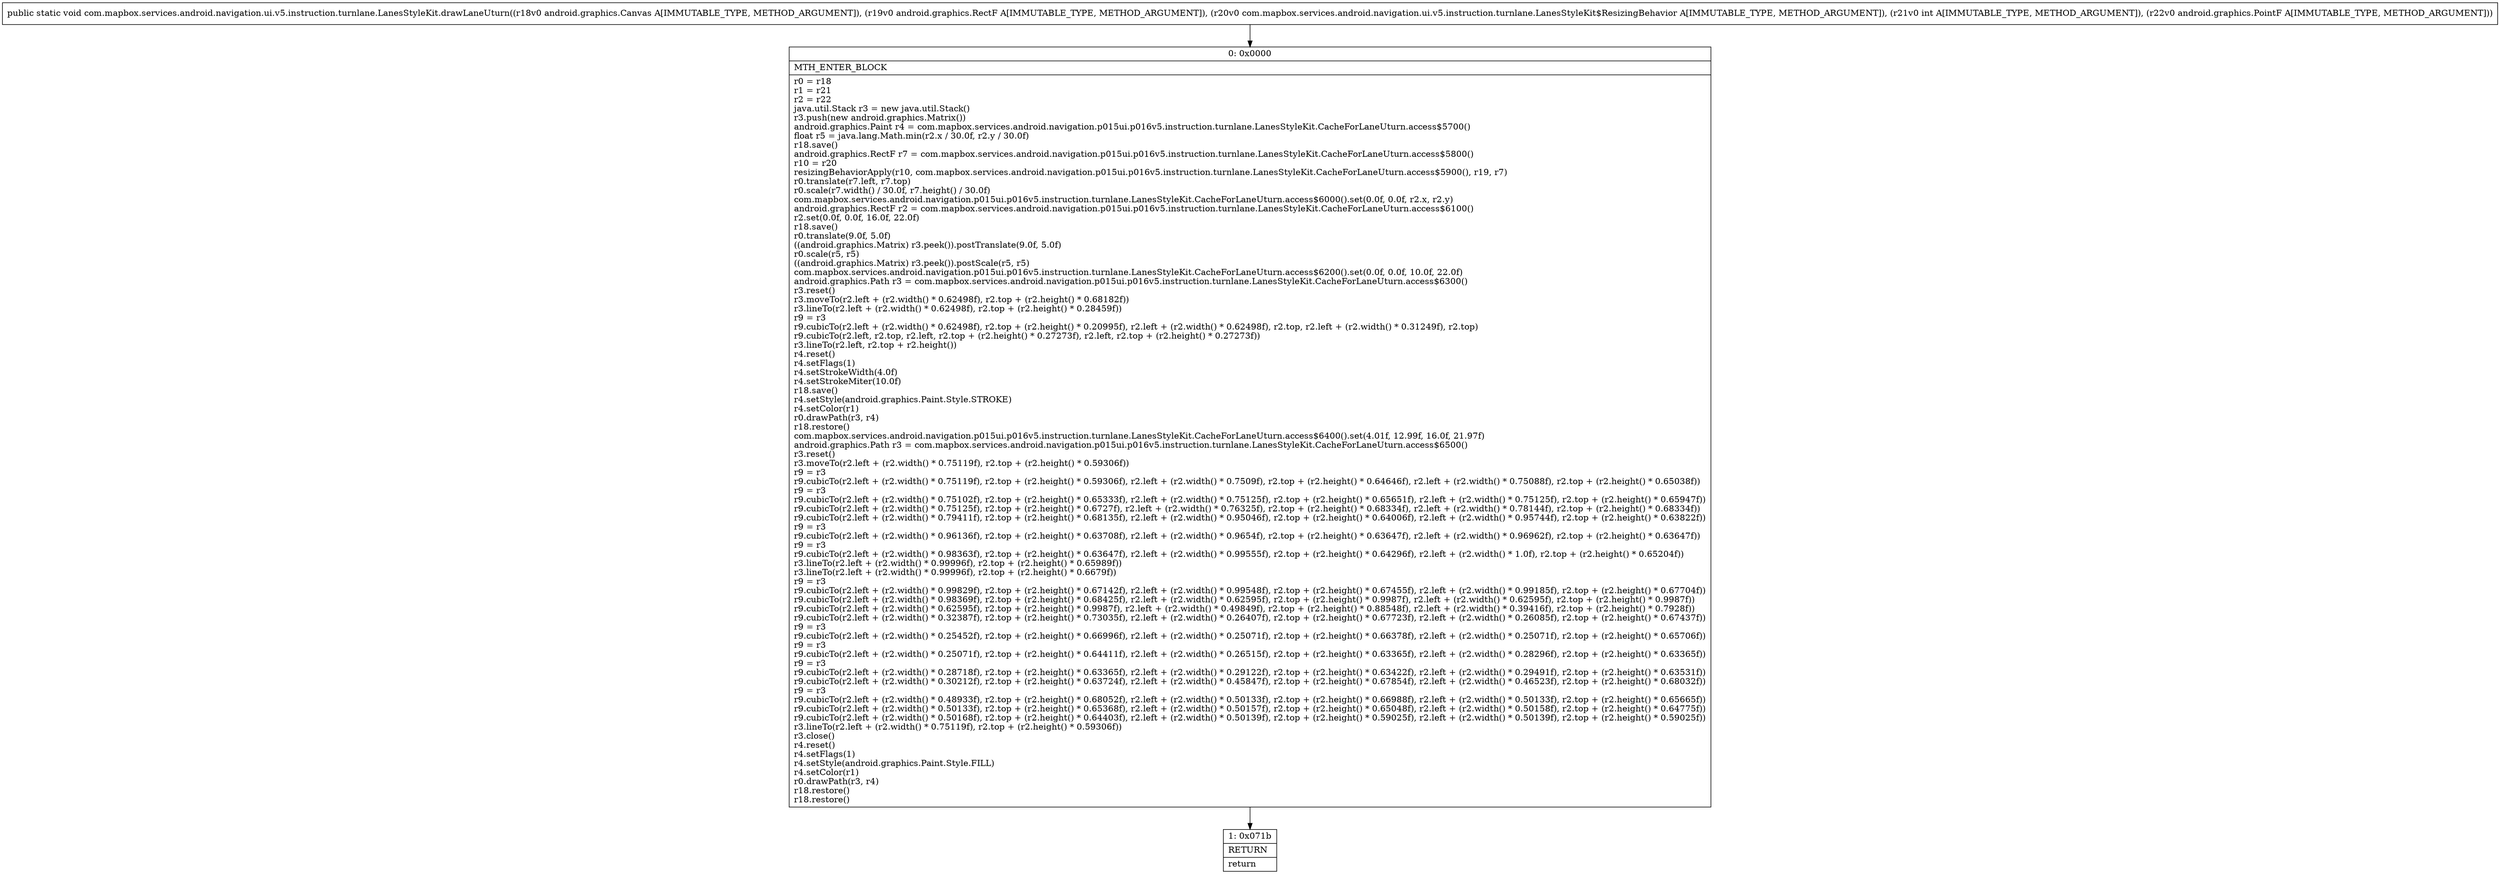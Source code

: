 digraph "CFG forcom.mapbox.services.android.navigation.ui.v5.instruction.turnlane.LanesStyleKit.drawLaneUturn(Landroid\/graphics\/Canvas;Landroid\/graphics\/RectF;Lcom\/mapbox\/services\/android\/navigation\/ui\/v5\/instruction\/turnlane\/LanesStyleKit$ResizingBehavior;ILandroid\/graphics\/PointF;)V" {
Node_0 [shape=record,label="{0\:\ 0x0000|MTH_ENTER_BLOCK\l|r0 = r18\lr1 = r21\lr2 = r22\ljava.util.Stack r3 = new java.util.Stack()\lr3.push(new android.graphics.Matrix())\landroid.graphics.Paint r4 = com.mapbox.services.android.navigation.p015ui.p016v5.instruction.turnlane.LanesStyleKit.CacheForLaneUturn.access$5700()\lfloat r5 = java.lang.Math.min(r2.x \/ 30.0f, r2.y \/ 30.0f)\lr18.save()\landroid.graphics.RectF r7 = com.mapbox.services.android.navigation.p015ui.p016v5.instruction.turnlane.LanesStyleKit.CacheForLaneUturn.access$5800()\lr10 = r20\lresizingBehaviorApply(r10, com.mapbox.services.android.navigation.p015ui.p016v5.instruction.turnlane.LanesStyleKit.CacheForLaneUturn.access$5900(), r19, r7)\lr0.translate(r7.left, r7.top)\lr0.scale(r7.width() \/ 30.0f, r7.height() \/ 30.0f)\lcom.mapbox.services.android.navigation.p015ui.p016v5.instruction.turnlane.LanesStyleKit.CacheForLaneUturn.access$6000().set(0.0f, 0.0f, r2.x, r2.y)\landroid.graphics.RectF r2 = com.mapbox.services.android.navigation.p015ui.p016v5.instruction.turnlane.LanesStyleKit.CacheForLaneUturn.access$6100()\lr2.set(0.0f, 0.0f, 16.0f, 22.0f)\lr18.save()\lr0.translate(9.0f, 5.0f)\l((android.graphics.Matrix) r3.peek()).postTranslate(9.0f, 5.0f)\lr0.scale(r5, r5)\l((android.graphics.Matrix) r3.peek()).postScale(r5, r5)\lcom.mapbox.services.android.navigation.p015ui.p016v5.instruction.turnlane.LanesStyleKit.CacheForLaneUturn.access$6200().set(0.0f, 0.0f, 10.0f, 22.0f)\landroid.graphics.Path r3 = com.mapbox.services.android.navigation.p015ui.p016v5.instruction.turnlane.LanesStyleKit.CacheForLaneUturn.access$6300()\lr3.reset()\lr3.moveTo(r2.left + (r2.width() * 0.62498f), r2.top + (r2.height() * 0.68182f))\lr3.lineTo(r2.left + (r2.width() * 0.62498f), r2.top + (r2.height() * 0.28459f))\lr9 = r3\lr9.cubicTo(r2.left + (r2.width() * 0.62498f), r2.top + (r2.height() * 0.20995f), r2.left + (r2.width() * 0.62498f), r2.top, r2.left + (r2.width() * 0.31249f), r2.top)\lr9.cubicTo(r2.left, r2.top, r2.left, r2.top + (r2.height() * 0.27273f), r2.left, r2.top + (r2.height() * 0.27273f))\lr3.lineTo(r2.left, r2.top + r2.height())\lr4.reset()\lr4.setFlags(1)\lr4.setStrokeWidth(4.0f)\lr4.setStrokeMiter(10.0f)\lr18.save()\lr4.setStyle(android.graphics.Paint.Style.STROKE)\lr4.setColor(r1)\lr0.drawPath(r3, r4)\lr18.restore()\lcom.mapbox.services.android.navigation.p015ui.p016v5.instruction.turnlane.LanesStyleKit.CacheForLaneUturn.access$6400().set(4.01f, 12.99f, 16.0f, 21.97f)\landroid.graphics.Path r3 = com.mapbox.services.android.navigation.p015ui.p016v5.instruction.turnlane.LanesStyleKit.CacheForLaneUturn.access$6500()\lr3.reset()\lr3.moveTo(r2.left + (r2.width() * 0.75119f), r2.top + (r2.height() * 0.59306f))\lr9 = r3\lr9.cubicTo(r2.left + (r2.width() * 0.75119f), r2.top + (r2.height() * 0.59306f), r2.left + (r2.width() * 0.7509f), r2.top + (r2.height() * 0.64646f), r2.left + (r2.width() * 0.75088f), r2.top + (r2.height() * 0.65038f))\lr9 = r3\lr9.cubicTo(r2.left + (r2.width() * 0.75102f), r2.top + (r2.height() * 0.65333f), r2.left + (r2.width() * 0.75125f), r2.top + (r2.height() * 0.65651f), r2.left + (r2.width() * 0.75125f), r2.top + (r2.height() * 0.65947f))\lr9.cubicTo(r2.left + (r2.width() * 0.75125f), r2.top + (r2.height() * 0.6727f), r2.left + (r2.width() * 0.76325f), r2.top + (r2.height() * 0.68334f), r2.left + (r2.width() * 0.78144f), r2.top + (r2.height() * 0.68334f))\lr9.cubicTo(r2.left + (r2.width() * 0.79411f), r2.top + (r2.height() * 0.68135f), r2.left + (r2.width() * 0.95046f), r2.top + (r2.height() * 0.64006f), r2.left + (r2.width() * 0.95744f), r2.top + (r2.height() * 0.63822f))\lr9 = r3\lr9.cubicTo(r2.left + (r2.width() * 0.96136f), r2.top + (r2.height() * 0.63708f), r2.left + (r2.width() * 0.9654f), r2.top + (r2.height() * 0.63647f), r2.left + (r2.width() * 0.96962f), r2.top + (r2.height() * 0.63647f))\lr9 = r3\lr9.cubicTo(r2.left + (r2.width() * 0.98363f), r2.top + (r2.height() * 0.63647f), r2.left + (r2.width() * 0.99555f), r2.top + (r2.height() * 0.64296f), r2.left + (r2.width() * 1.0f), r2.top + (r2.height() * 0.65204f))\lr3.lineTo(r2.left + (r2.width() * 0.99996f), r2.top + (r2.height() * 0.65989f))\lr3.lineTo(r2.left + (r2.width() * 0.99996f), r2.top + (r2.height() * 0.6679f))\lr9 = r3\lr9.cubicTo(r2.left + (r2.width() * 0.99829f), r2.top + (r2.height() * 0.67142f), r2.left + (r2.width() * 0.99548f), r2.top + (r2.height() * 0.67455f), r2.left + (r2.width() * 0.99185f), r2.top + (r2.height() * 0.67704f))\lr9.cubicTo(r2.left + (r2.width() * 0.98369f), r2.top + (r2.height() * 0.68425f), r2.left + (r2.width() * 0.62595f), r2.top + (r2.height() * 0.9987f), r2.left + (r2.width() * 0.62595f), r2.top + (r2.height() * 0.9987f))\lr9.cubicTo(r2.left + (r2.width() * 0.62595f), r2.top + (r2.height() * 0.9987f), r2.left + (r2.width() * 0.49849f), r2.top + (r2.height() * 0.88548f), r2.left + (r2.width() * 0.39416f), r2.top + (r2.height() * 0.7928f))\lr9.cubicTo(r2.left + (r2.width() * 0.32387f), r2.top + (r2.height() * 0.73035f), r2.left + (r2.width() * 0.26407f), r2.top + (r2.height() * 0.67723f), r2.left + (r2.width() * 0.26085f), r2.top + (r2.height() * 0.67437f))\lr9 = r3\lr9.cubicTo(r2.left + (r2.width() * 0.25452f), r2.top + (r2.height() * 0.66996f), r2.left + (r2.width() * 0.25071f), r2.top + (r2.height() * 0.66378f), r2.left + (r2.width() * 0.25071f), r2.top + (r2.height() * 0.65706f))\lr9 = r3\lr9.cubicTo(r2.left + (r2.width() * 0.25071f), r2.top + (r2.height() * 0.64411f), r2.left + (r2.width() * 0.26515f), r2.top + (r2.height() * 0.63365f), r2.left + (r2.width() * 0.28296f), r2.top + (r2.height() * 0.63365f))\lr9 = r3\lr9.cubicTo(r2.left + (r2.width() * 0.28718f), r2.top + (r2.height() * 0.63365f), r2.left + (r2.width() * 0.29122f), r2.top + (r2.height() * 0.63422f), r2.left + (r2.width() * 0.29491f), r2.top + (r2.height() * 0.63531f))\lr9.cubicTo(r2.left + (r2.width() * 0.30212f), r2.top + (r2.height() * 0.63724f), r2.left + (r2.width() * 0.45847f), r2.top + (r2.height() * 0.67854f), r2.left + (r2.width() * 0.46523f), r2.top + (r2.height() * 0.68032f))\lr9 = r3\lr9.cubicTo(r2.left + (r2.width() * 0.48933f), r2.top + (r2.height() * 0.68052f), r2.left + (r2.width() * 0.50133f), r2.top + (r2.height() * 0.66988f), r2.left + (r2.width() * 0.50133f), r2.top + (r2.height() * 0.65665f))\lr9.cubicTo(r2.left + (r2.width() * 0.50133f), r2.top + (r2.height() * 0.65368f), r2.left + (r2.width() * 0.50157f), r2.top + (r2.height() * 0.65048f), r2.left + (r2.width() * 0.50158f), r2.top + (r2.height() * 0.64775f))\lr9.cubicTo(r2.left + (r2.width() * 0.50168f), r2.top + (r2.height() * 0.64403f), r2.left + (r2.width() * 0.50139f), r2.top + (r2.height() * 0.59025f), r2.left + (r2.width() * 0.50139f), r2.top + (r2.height() * 0.59025f))\lr3.lineTo(r2.left + (r2.width() * 0.75119f), r2.top + (r2.height() * 0.59306f))\lr3.close()\lr4.reset()\lr4.setFlags(1)\lr4.setStyle(android.graphics.Paint.Style.FILL)\lr4.setColor(r1)\lr0.drawPath(r3, r4)\lr18.restore()\lr18.restore()\l}"];
Node_1 [shape=record,label="{1\:\ 0x071b|RETURN\l|return\l}"];
MethodNode[shape=record,label="{public static void com.mapbox.services.android.navigation.ui.v5.instruction.turnlane.LanesStyleKit.drawLaneUturn((r18v0 android.graphics.Canvas A[IMMUTABLE_TYPE, METHOD_ARGUMENT]), (r19v0 android.graphics.RectF A[IMMUTABLE_TYPE, METHOD_ARGUMENT]), (r20v0 com.mapbox.services.android.navigation.ui.v5.instruction.turnlane.LanesStyleKit$ResizingBehavior A[IMMUTABLE_TYPE, METHOD_ARGUMENT]), (r21v0 int A[IMMUTABLE_TYPE, METHOD_ARGUMENT]), (r22v0 android.graphics.PointF A[IMMUTABLE_TYPE, METHOD_ARGUMENT])) }"];
MethodNode -> Node_0;
Node_0 -> Node_1;
}

